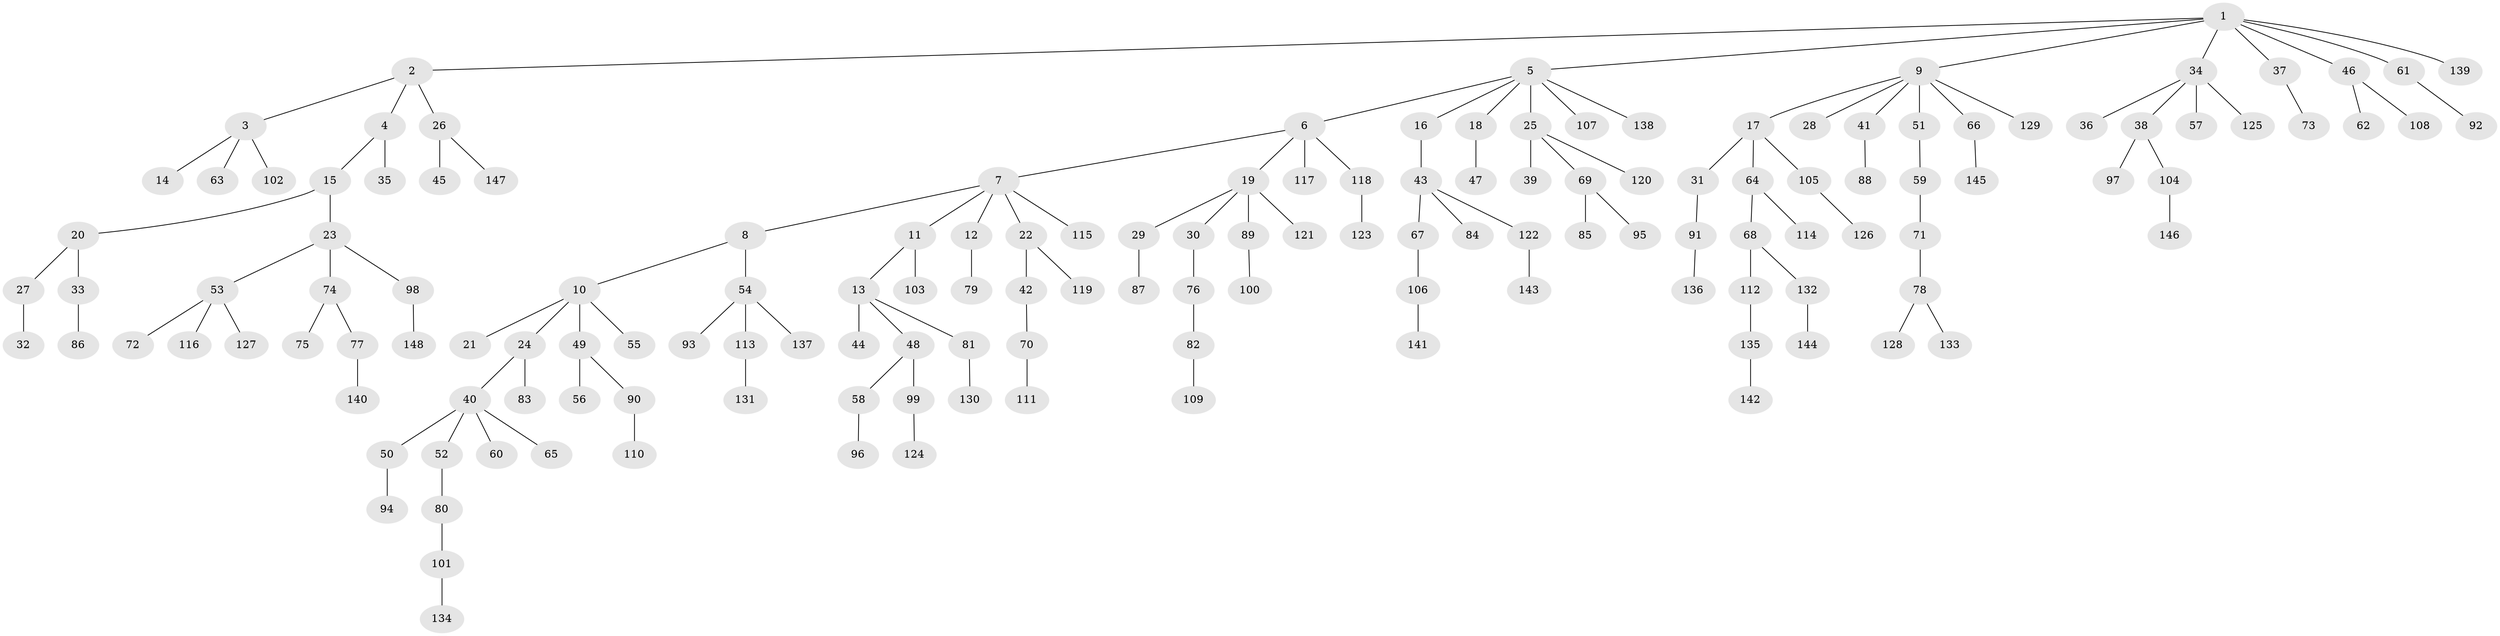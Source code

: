 // coarse degree distribution, {8: 0.009523809523809525, 6: 0.009523809523809525, 2: 0.23809523809523808, 7: 0.02857142857142857, 5: 0.01904761904761905, 3: 0.0761904761904762, 4: 0.0761904761904762, 1: 0.5428571428571428}
// Generated by graph-tools (version 1.1) at 2025/52/02/27/25 19:52:12]
// undirected, 148 vertices, 147 edges
graph export_dot {
graph [start="1"]
  node [color=gray90,style=filled];
  1;
  2;
  3;
  4;
  5;
  6;
  7;
  8;
  9;
  10;
  11;
  12;
  13;
  14;
  15;
  16;
  17;
  18;
  19;
  20;
  21;
  22;
  23;
  24;
  25;
  26;
  27;
  28;
  29;
  30;
  31;
  32;
  33;
  34;
  35;
  36;
  37;
  38;
  39;
  40;
  41;
  42;
  43;
  44;
  45;
  46;
  47;
  48;
  49;
  50;
  51;
  52;
  53;
  54;
  55;
  56;
  57;
  58;
  59;
  60;
  61;
  62;
  63;
  64;
  65;
  66;
  67;
  68;
  69;
  70;
  71;
  72;
  73;
  74;
  75;
  76;
  77;
  78;
  79;
  80;
  81;
  82;
  83;
  84;
  85;
  86;
  87;
  88;
  89;
  90;
  91;
  92;
  93;
  94;
  95;
  96;
  97;
  98;
  99;
  100;
  101;
  102;
  103;
  104;
  105;
  106;
  107;
  108;
  109;
  110;
  111;
  112;
  113;
  114;
  115;
  116;
  117;
  118;
  119;
  120;
  121;
  122;
  123;
  124;
  125;
  126;
  127;
  128;
  129;
  130;
  131;
  132;
  133;
  134;
  135;
  136;
  137;
  138;
  139;
  140;
  141;
  142;
  143;
  144;
  145;
  146;
  147;
  148;
  1 -- 2;
  1 -- 5;
  1 -- 9;
  1 -- 34;
  1 -- 37;
  1 -- 46;
  1 -- 61;
  1 -- 139;
  2 -- 3;
  2 -- 4;
  2 -- 26;
  3 -- 14;
  3 -- 63;
  3 -- 102;
  4 -- 15;
  4 -- 35;
  5 -- 6;
  5 -- 16;
  5 -- 18;
  5 -- 25;
  5 -- 107;
  5 -- 138;
  6 -- 7;
  6 -- 19;
  6 -- 117;
  6 -- 118;
  7 -- 8;
  7 -- 11;
  7 -- 12;
  7 -- 22;
  7 -- 115;
  8 -- 10;
  8 -- 54;
  9 -- 17;
  9 -- 28;
  9 -- 41;
  9 -- 51;
  9 -- 66;
  9 -- 129;
  10 -- 21;
  10 -- 24;
  10 -- 49;
  10 -- 55;
  11 -- 13;
  11 -- 103;
  12 -- 79;
  13 -- 44;
  13 -- 48;
  13 -- 81;
  15 -- 20;
  15 -- 23;
  16 -- 43;
  17 -- 31;
  17 -- 64;
  17 -- 105;
  18 -- 47;
  19 -- 29;
  19 -- 30;
  19 -- 89;
  19 -- 121;
  20 -- 27;
  20 -- 33;
  22 -- 42;
  22 -- 119;
  23 -- 53;
  23 -- 74;
  23 -- 98;
  24 -- 40;
  24 -- 83;
  25 -- 39;
  25 -- 69;
  25 -- 120;
  26 -- 45;
  26 -- 147;
  27 -- 32;
  29 -- 87;
  30 -- 76;
  31 -- 91;
  33 -- 86;
  34 -- 36;
  34 -- 38;
  34 -- 57;
  34 -- 125;
  37 -- 73;
  38 -- 97;
  38 -- 104;
  40 -- 50;
  40 -- 52;
  40 -- 60;
  40 -- 65;
  41 -- 88;
  42 -- 70;
  43 -- 67;
  43 -- 84;
  43 -- 122;
  46 -- 62;
  46 -- 108;
  48 -- 58;
  48 -- 99;
  49 -- 56;
  49 -- 90;
  50 -- 94;
  51 -- 59;
  52 -- 80;
  53 -- 72;
  53 -- 116;
  53 -- 127;
  54 -- 93;
  54 -- 113;
  54 -- 137;
  58 -- 96;
  59 -- 71;
  61 -- 92;
  64 -- 68;
  64 -- 114;
  66 -- 145;
  67 -- 106;
  68 -- 112;
  68 -- 132;
  69 -- 85;
  69 -- 95;
  70 -- 111;
  71 -- 78;
  74 -- 75;
  74 -- 77;
  76 -- 82;
  77 -- 140;
  78 -- 128;
  78 -- 133;
  80 -- 101;
  81 -- 130;
  82 -- 109;
  89 -- 100;
  90 -- 110;
  91 -- 136;
  98 -- 148;
  99 -- 124;
  101 -- 134;
  104 -- 146;
  105 -- 126;
  106 -- 141;
  112 -- 135;
  113 -- 131;
  118 -- 123;
  122 -- 143;
  132 -- 144;
  135 -- 142;
}
